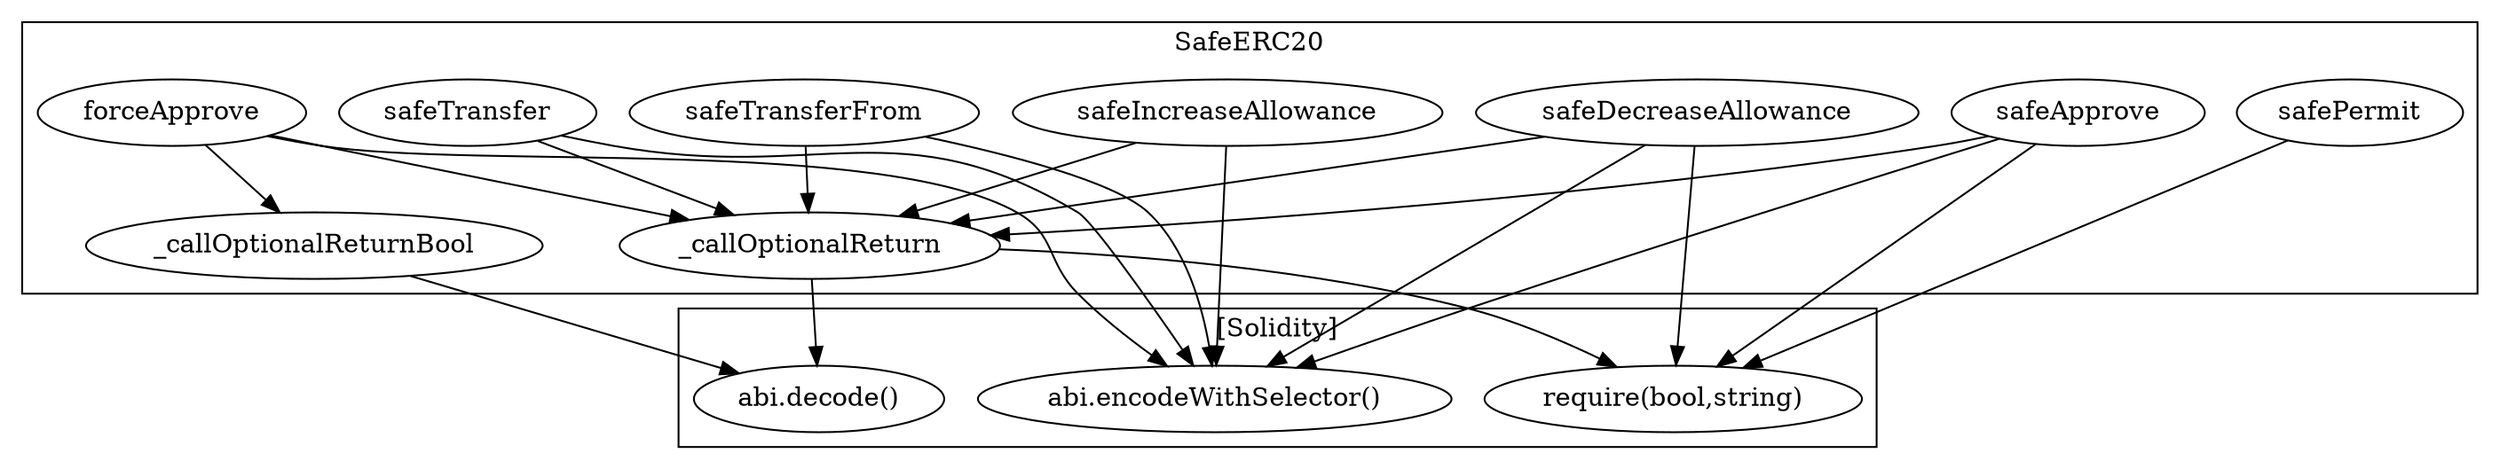strict digraph {
subgraph cluster_15517_SafeERC20 {
label = "SafeERC20"
"15517_safeTransferFrom" [label="safeTransferFrom"]
"15517_safeApprove" [label="safeApprove"]
"15517_safeIncreaseAllowance" [label="safeIncreaseAllowance"]
"15517_forceApprove" [label="forceApprove"]
"15517__callOptionalReturnBool" [label="_callOptionalReturnBool"]
"15517_safeTransfer" [label="safeTransfer"]
"15517_safeDecreaseAllowance" [label="safeDecreaseAllowance"]
"15517__callOptionalReturn" [label="_callOptionalReturn"]
"15517_safePermit" [label="safePermit"]
"15517_safeIncreaseAllowance" -> "15517__callOptionalReturn"
"15517_forceApprove" -> "15517__callOptionalReturnBool"
"15517_safeTransfer" -> "15517__callOptionalReturn"
"15517_forceApprove" -> "15517__callOptionalReturn"
"15517_safeDecreaseAllowance" -> "15517__callOptionalReturn"
"15517_safeTransferFrom" -> "15517__callOptionalReturn"
"15517_safeApprove" -> "15517__callOptionalReturn"
}subgraph cluster_solidity {
label = "[Solidity]"
"require(bool,string)" 
"abi.decode()" 
"abi.encodeWithSelector()" 
"15517_safeApprove" -> "require(bool,string)"
"15517_safeDecreaseAllowance" -> "abi.encodeWithSelector()"
"15517_safeTransferFrom" -> "abi.encodeWithSelector()"
"15517__callOptionalReturnBool" -> "abi.decode()"
"15517_safeIncreaseAllowance" -> "abi.encodeWithSelector()"
"15517__callOptionalReturn" -> "require(bool,string)"
"15517_safePermit" -> "require(bool,string)"
"15517_safeApprove" -> "abi.encodeWithSelector()"
"15517_safeDecreaseAllowance" -> "require(bool,string)"
"15517_forceApprove" -> "abi.encodeWithSelector()"
"15517__callOptionalReturn" -> "abi.decode()"
"15517_safeTransfer" -> "abi.encodeWithSelector()"
}
}